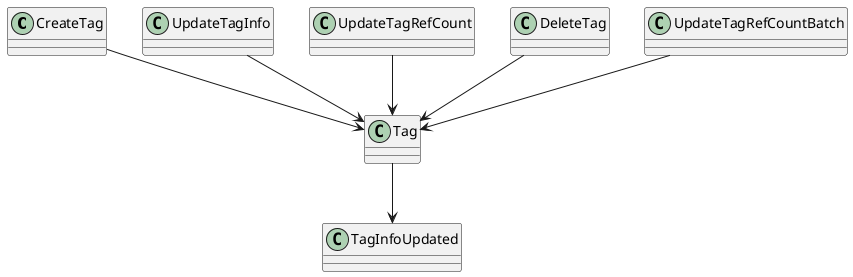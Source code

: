 @startuml
CreateTag               -down-> Tag
UpdateTagInfo           -down-> Tag
UpdateTagRefCount       -down-> Tag
DeleteTag               -down-> Tag
UpdateTagRefCountBatch  -down-> Tag

Tag -down-> TagInfoUpdated
@enduml
